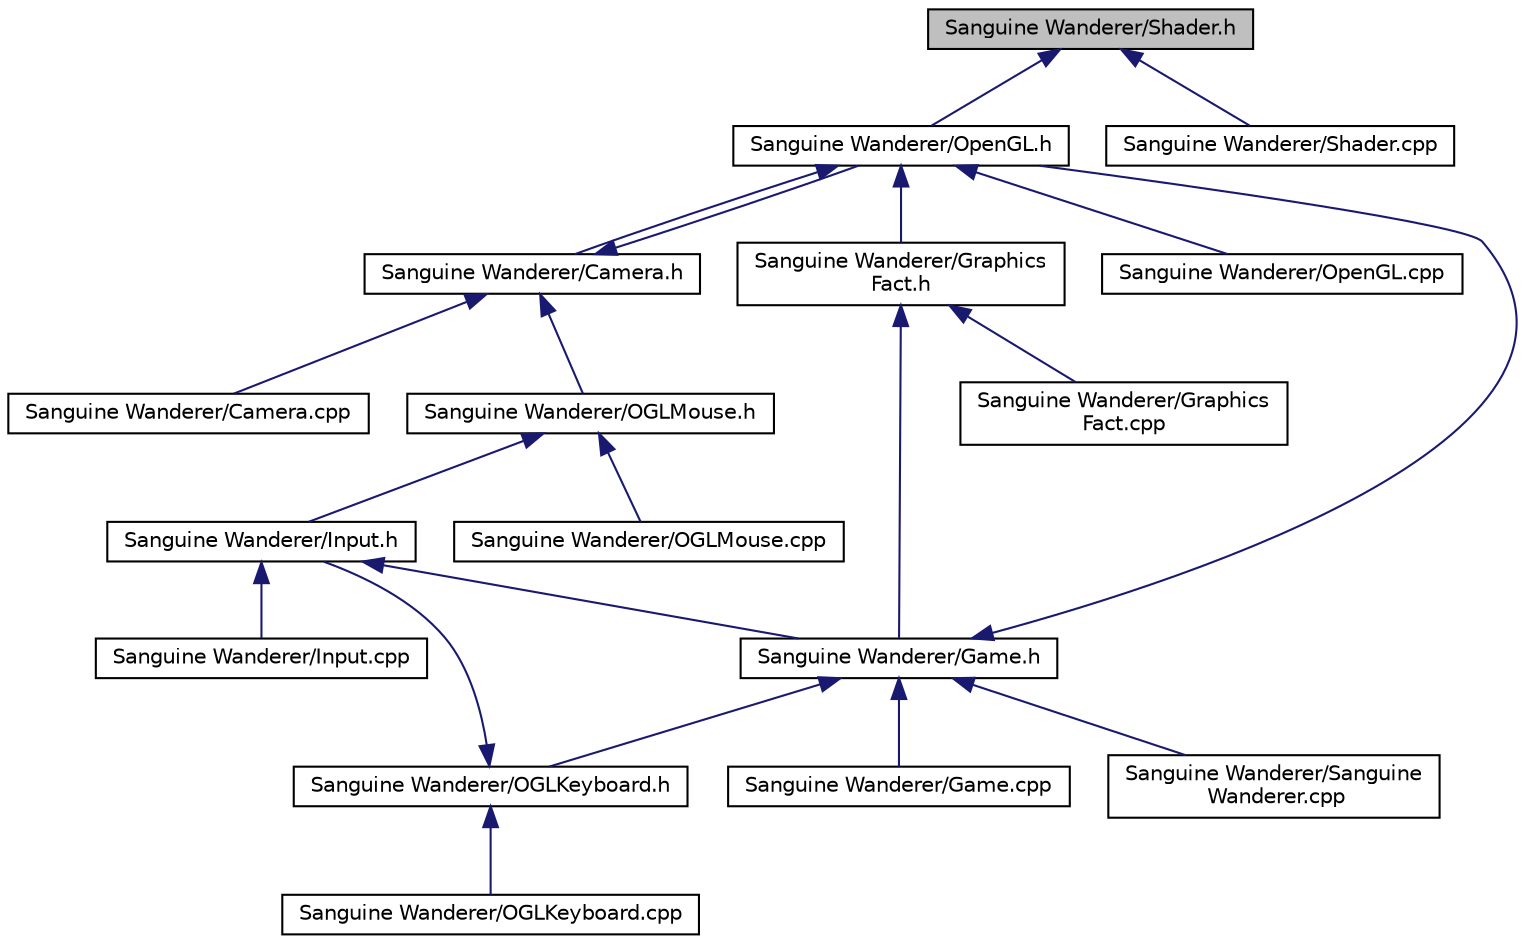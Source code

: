 digraph "Sanguine Wanderer/Shader.h"
{
  edge [fontname="Helvetica",fontsize="10",labelfontname="Helvetica",labelfontsize="10"];
  node [fontname="Helvetica",fontsize="10",shape=record];
  Node1 [label="Sanguine Wanderer/Shader.h",height=0.2,width=0.4,color="black", fillcolor="grey75", style="filled" fontcolor="black"];
  Node1 -> Node2 [dir="back",color="midnightblue",fontsize="10",style="solid",fontname="Helvetica"];
  Node2 [label="Sanguine Wanderer/OpenGL.h",height=0.2,width=0.4,color="black", fillcolor="white", style="filled",URL="$_open_g_l_8h.html",tooltip="Declares the open gl class. "];
  Node2 -> Node3 [dir="back",color="midnightblue",fontsize="10",style="solid",fontname="Helvetica"];
  Node3 [label="Sanguine Wanderer/Camera.h",height=0.2,width=0.4,color="black", fillcolor="white", style="filled",URL="$_camera_8h.html",tooltip="Declares the camera class. "];
  Node3 -> Node4 [dir="back",color="midnightblue",fontsize="10",style="solid",fontname="Helvetica"];
  Node4 [label="Sanguine Wanderer/Camera.cpp",height=0.2,width=0.4,color="black", fillcolor="white", style="filled",URL="$_camera_8cpp.html"];
  Node3 -> Node2 [dir="back",color="midnightblue",fontsize="10",style="solid",fontname="Helvetica"];
  Node3 -> Node5 [dir="back",color="midnightblue",fontsize="10",style="solid",fontname="Helvetica"];
  Node5 [label="Sanguine Wanderer/OGLMouse.h",height=0.2,width=0.4,color="black", fillcolor="white", style="filled",URL="$_o_g_l_mouse_8h.html"];
  Node5 -> Node6 [dir="back",color="midnightblue",fontsize="10",style="solid",fontname="Helvetica"];
  Node6 [label="Sanguine Wanderer/Input.h",height=0.2,width=0.4,color="black", fillcolor="white", style="filled",URL="$_input_8h.html"];
  Node6 -> Node7 [dir="back",color="midnightblue",fontsize="10",style="solid",fontname="Helvetica"];
  Node7 [label="Sanguine Wanderer/Game.h",height=0.2,width=0.4,color="black", fillcolor="white", style="filled",URL="$_game_8h.html",tooltip="Declares the game class. "];
  Node7 -> Node2 [dir="back",color="midnightblue",fontsize="10",style="solid",fontname="Helvetica"];
  Node7 -> Node8 [dir="back",color="midnightblue",fontsize="10",style="solid",fontname="Helvetica"];
  Node8 [label="Sanguine Wanderer/OGLKeyboard.h",height=0.2,width=0.4,color="black", fillcolor="white", style="filled",URL="$_o_g_l_keyboard_8h.html"];
  Node8 -> Node6 [dir="back",color="midnightblue",fontsize="10",style="solid",fontname="Helvetica"];
  Node8 -> Node9 [dir="back",color="midnightblue",fontsize="10",style="solid",fontname="Helvetica"];
  Node9 [label="Sanguine Wanderer/OGLKeyboard.cpp",height=0.2,width=0.4,color="black", fillcolor="white", style="filled",URL="$_o_g_l_keyboard_8cpp.html"];
  Node7 -> Node10 [dir="back",color="midnightblue",fontsize="10",style="solid",fontname="Helvetica"];
  Node10 [label="Sanguine Wanderer/Game.cpp",height=0.2,width=0.4,color="black", fillcolor="white", style="filled",URL="$_game_8cpp.html"];
  Node7 -> Node11 [dir="back",color="midnightblue",fontsize="10",style="solid",fontname="Helvetica"];
  Node11 [label="Sanguine Wanderer/Sanguine\l Wanderer.cpp",height=0.2,width=0.4,color="black", fillcolor="white", style="filled",URL="$_sanguine_01_wanderer_8cpp.html"];
  Node6 -> Node12 [dir="back",color="midnightblue",fontsize="10",style="solid",fontname="Helvetica"];
  Node12 [label="Sanguine Wanderer/Input.cpp",height=0.2,width=0.4,color="black", fillcolor="white", style="filled",URL="$_input_8cpp.html"];
  Node5 -> Node13 [dir="back",color="midnightblue",fontsize="10",style="solid",fontname="Helvetica"];
  Node13 [label="Sanguine Wanderer/OGLMouse.cpp",height=0.2,width=0.4,color="black", fillcolor="white", style="filled",URL="$_o_g_l_mouse_8cpp.html"];
  Node2 -> Node14 [dir="back",color="midnightblue",fontsize="10",style="solid",fontname="Helvetica"];
  Node14 [label="Sanguine Wanderer/Graphics\lFact.h",height=0.2,width=0.4,color="black", fillcolor="white", style="filled",URL="$_graphics_fact_8h.html"];
  Node14 -> Node7 [dir="back",color="midnightblue",fontsize="10",style="solid",fontname="Helvetica"];
  Node14 -> Node15 [dir="back",color="midnightblue",fontsize="10",style="solid",fontname="Helvetica"];
  Node15 [label="Sanguine Wanderer/Graphics\lFact.cpp",height=0.2,width=0.4,color="black", fillcolor="white", style="filled",URL="$_graphics_fact_8cpp.html"];
  Node2 -> Node16 [dir="back",color="midnightblue",fontsize="10",style="solid",fontname="Helvetica"];
  Node16 [label="Sanguine Wanderer/OpenGL.cpp",height=0.2,width=0.4,color="black", fillcolor="white", style="filled",URL="$_open_g_l_8cpp.html"];
  Node1 -> Node17 [dir="back",color="midnightblue",fontsize="10",style="solid",fontname="Helvetica"];
  Node17 [label="Sanguine Wanderer/Shader.cpp",height=0.2,width=0.4,color="black", fillcolor="white", style="filled",URL="$_shader_8cpp.html"];
}
